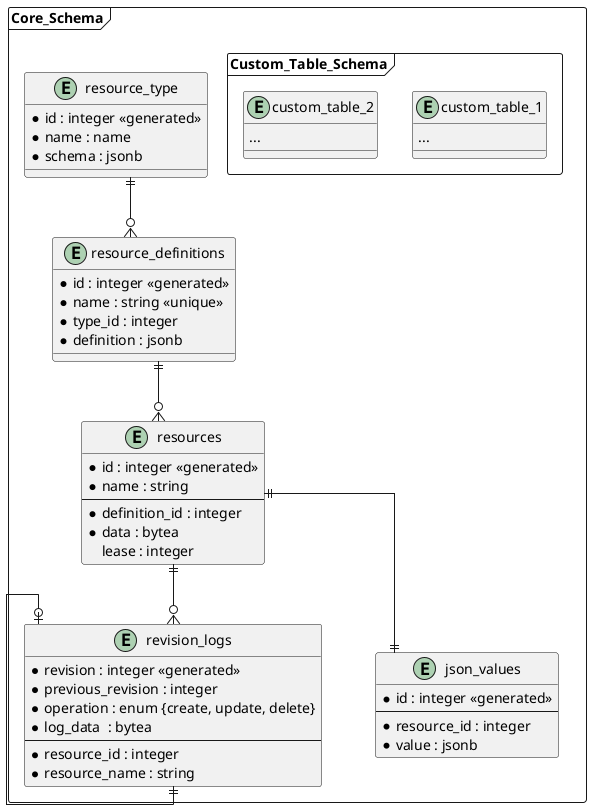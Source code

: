 @startuml

skinparam linetype ortho



frame "Core_Schema" {

    entity "resources" as res {
        *id : integer <<generated>>
        *name : string
        --
        *definition_id : integer
        *data : bytea
        lease : integer
    }

    entity "revision_logs" as resrev {
        *revision : integer <<generated>>
        *previous_revision : integer
        *operation : enum {create, update, delete}
        *log_data  : bytea
        --
        *resource_id : integer
        *resource_name : string
    }

    /' supported value definition types are:
        - TableDefinition
        - JsoncDefinition
        - JsonDefinition
        - AvroDefinition
        - FileDefinition
        - RawByteDefinition '/
    entity "resource_type" as restype {
        *id : integer <<generated>>
        *name : name
        *schema : jsonb
    }


    entity "resource_definitions" as valdef {
        *id : integer <<generated>>
        *name : string <<unique>>
        *type_id : integer
        *definition : jsonb
    }

    res ||--o{ resrev
    resrev |o--|| resrev
    valdef ||--o{ res
    restype ||--o{ valdef


    entity "json_values" as jsonval {
        *id : integer <<generated>>
        --
        *resource_id : integer
        *value : jsonb
    }

    res ||--|| jsonval

    frame "Custom_Table_Schema" {
        entity "custom_table_1" {
            ...
        }

        entity "custom_table_2" {
            ...
        }
    }
}
@enduml













